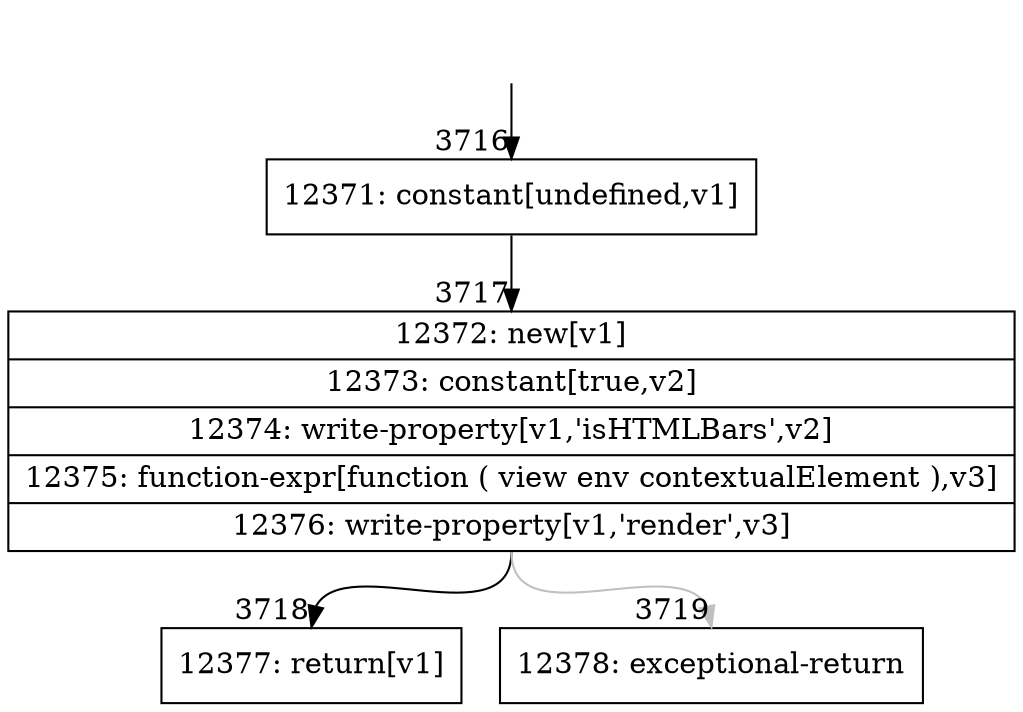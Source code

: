 digraph {
rankdir="TD"
BB_entry296[shape=none,label=""];
BB_entry296 -> BB3716 [tailport=s, headport=n, headlabel="    3716"]
BB3716 [shape=record label="{12371: constant[undefined,v1]}" ] 
BB3716 -> BB3717 [tailport=s, headport=n, headlabel="      3717"]
BB3717 [shape=record label="{12372: new[v1]|12373: constant[true,v2]|12374: write-property[v1,'isHTMLBars',v2]|12375: function-expr[function ( view env contextualElement ),v3]|12376: write-property[v1,'render',v3]}" ] 
BB3717 -> BB3718 [tailport=s, headport=n, headlabel="      3718"]
BB3717 -> BB3719 [tailport=s, headport=n, color=gray, headlabel="      3719"]
BB3718 [shape=record label="{12377: return[v1]}" ] 
BB3719 [shape=record label="{12378: exceptional-return}" ] 
//#$~ 6822
}
